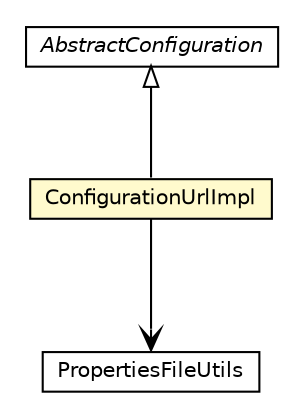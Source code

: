#!/usr/local/bin/dot
#
# Class diagram 
# Generated by UMLGraph version R5_6_6-8-g8d7759 (http://www.umlgraph.org/)
#

digraph G {
	edge [fontname="Helvetica",fontsize=10,labelfontname="Helvetica",labelfontsize=10];
	node [fontname="Helvetica",fontsize=10,shape=plaintext];
	nodesep=0.25;
	ranksep=0.5;
	// org.dayatang.configuration.impl.PropertiesFileUtils
	c162 [label=<<table title="org.dayatang.configuration.impl.PropertiesFileUtils" border="0" cellborder="1" cellspacing="0" cellpadding="2" port="p" href="./PropertiesFileUtils.html">
		<tr><td><table border="0" cellspacing="0" cellpadding="1">
<tr><td align="center" balign="center"> PropertiesFileUtils </td></tr>
		</table></td></tr>
		</table>>, URL="./PropertiesFileUtils.html", fontname="Helvetica", fontcolor="black", fontsize=10.0];
	// org.dayatang.configuration.impl.ConfigurationUrlImpl
	c163 [label=<<table title="org.dayatang.configuration.impl.ConfigurationUrlImpl" border="0" cellborder="1" cellspacing="0" cellpadding="2" port="p" bgcolor="lemonChiffon" href="./ConfigurationUrlImpl.html">
		<tr><td><table border="0" cellspacing="0" cellpadding="1">
<tr><td align="center" balign="center"> ConfigurationUrlImpl </td></tr>
		</table></td></tr>
		</table>>, URL="./ConfigurationUrlImpl.html", fontname="Helvetica", fontcolor="black", fontsize=10.0];
	// org.dayatang.configuration.impl.AbstractConfiguration
	c168 [label=<<table title="org.dayatang.configuration.impl.AbstractConfiguration" border="0" cellborder="1" cellspacing="0" cellpadding="2" port="p" href="./AbstractConfiguration.html">
		<tr><td><table border="0" cellspacing="0" cellpadding="1">
<tr><td align="center" balign="center"><font face="Helvetica-Oblique"> AbstractConfiguration </font></td></tr>
		</table></td></tr>
		</table>>, URL="./AbstractConfiguration.html", fontname="Helvetica", fontcolor="black", fontsize=10.0];
	//org.dayatang.configuration.impl.ConfigurationUrlImpl extends org.dayatang.configuration.impl.AbstractConfiguration
	c168:p -> c163:p [dir=back,arrowtail=empty];
	// org.dayatang.configuration.impl.ConfigurationUrlImpl NAVASSOC org.dayatang.configuration.impl.PropertiesFileUtils
	c163:p -> c162:p [taillabel="", label=" "headlabel="", fontname="Helvetica", fontcolor="black", fontsize=10.0, color="black", arrowhead=open];
}

